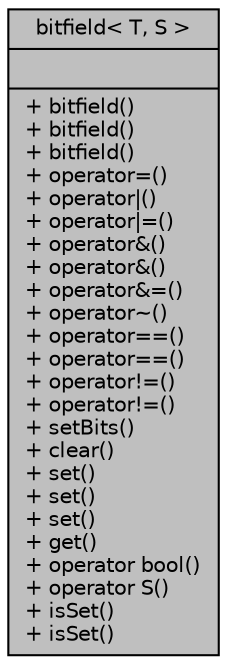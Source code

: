 digraph "bitfield&lt; T, S &gt;"
{
 // INTERACTIVE_SVG=YES
  bgcolor="transparent";
  edge [fontname="Helvetica",fontsize="10",labelfontname="Helvetica",labelfontsize="10"];
  node [fontname="Helvetica",fontsize="10",shape=record];
  Node1 [label="{bitfield\< T, S \>\n||+ bitfield()\l+ bitfield()\l+ bitfield()\l+ operator=()\l+ operator\|()\l+ operator\|=()\l+ operator&()\l+ operator&()\l+ operator&=()\l+ operator~()\l+ operator==()\l+ operator==()\l+ operator!=()\l+ operator!=()\l+ setBits()\l+ clear()\l+ set()\l+ set()\l+ set()\l+ get()\l+ operator bool()\l+ operator S()\l+ isSet()\l+ isSet()\l}",height=0.2,width=0.4,color="black", fillcolor="grey75", style="filled", fontcolor="black"];
}
